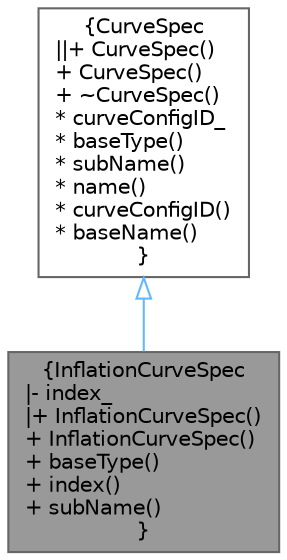 digraph "InflationCurveSpec"
{
 // INTERACTIVE_SVG=YES
 // LATEX_PDF_SIZE
  bgcolor="transparent";
  edge [fontname=Helvetica,fontsize=10,labelfontname=Helvetica,labelfontsize=10];
  node [fontname=Helvetica,fontsize=10,shape=box,height=0.2,width=0.4];
  Node1 [label="{InflationCurveSpec\n|- index_\l|+ InflationCurveSpec()\l+ InflationCurveSpec()\l+ baseType()\l+ index()\l+ subName()\l}",height=0.2,width=0.4,color="gray40", fillcolor="grey60", style="filled", fontcolor="black",tooltip="Inflation curve description."];
  Node2 -> Node1 [dir="back",color="steelblue1",style="solid",arrowtail="onormal"];
  Node2 [label="{CurveSpec\n||+ CurveSpec()\l+ CurveSpec()\l+ ~CurveSpec()\l* curveConfigID_\l* baseType()\l* subName()\l* name()\l* curveConfigID()\l* baseName()\l}",height=0.2,width=0.4,color="gray40", fillcolor="white", style="filled",URL="$classore_1_1data_1_1_curve_spec.html",tooltip="Curve Specification."];
}
